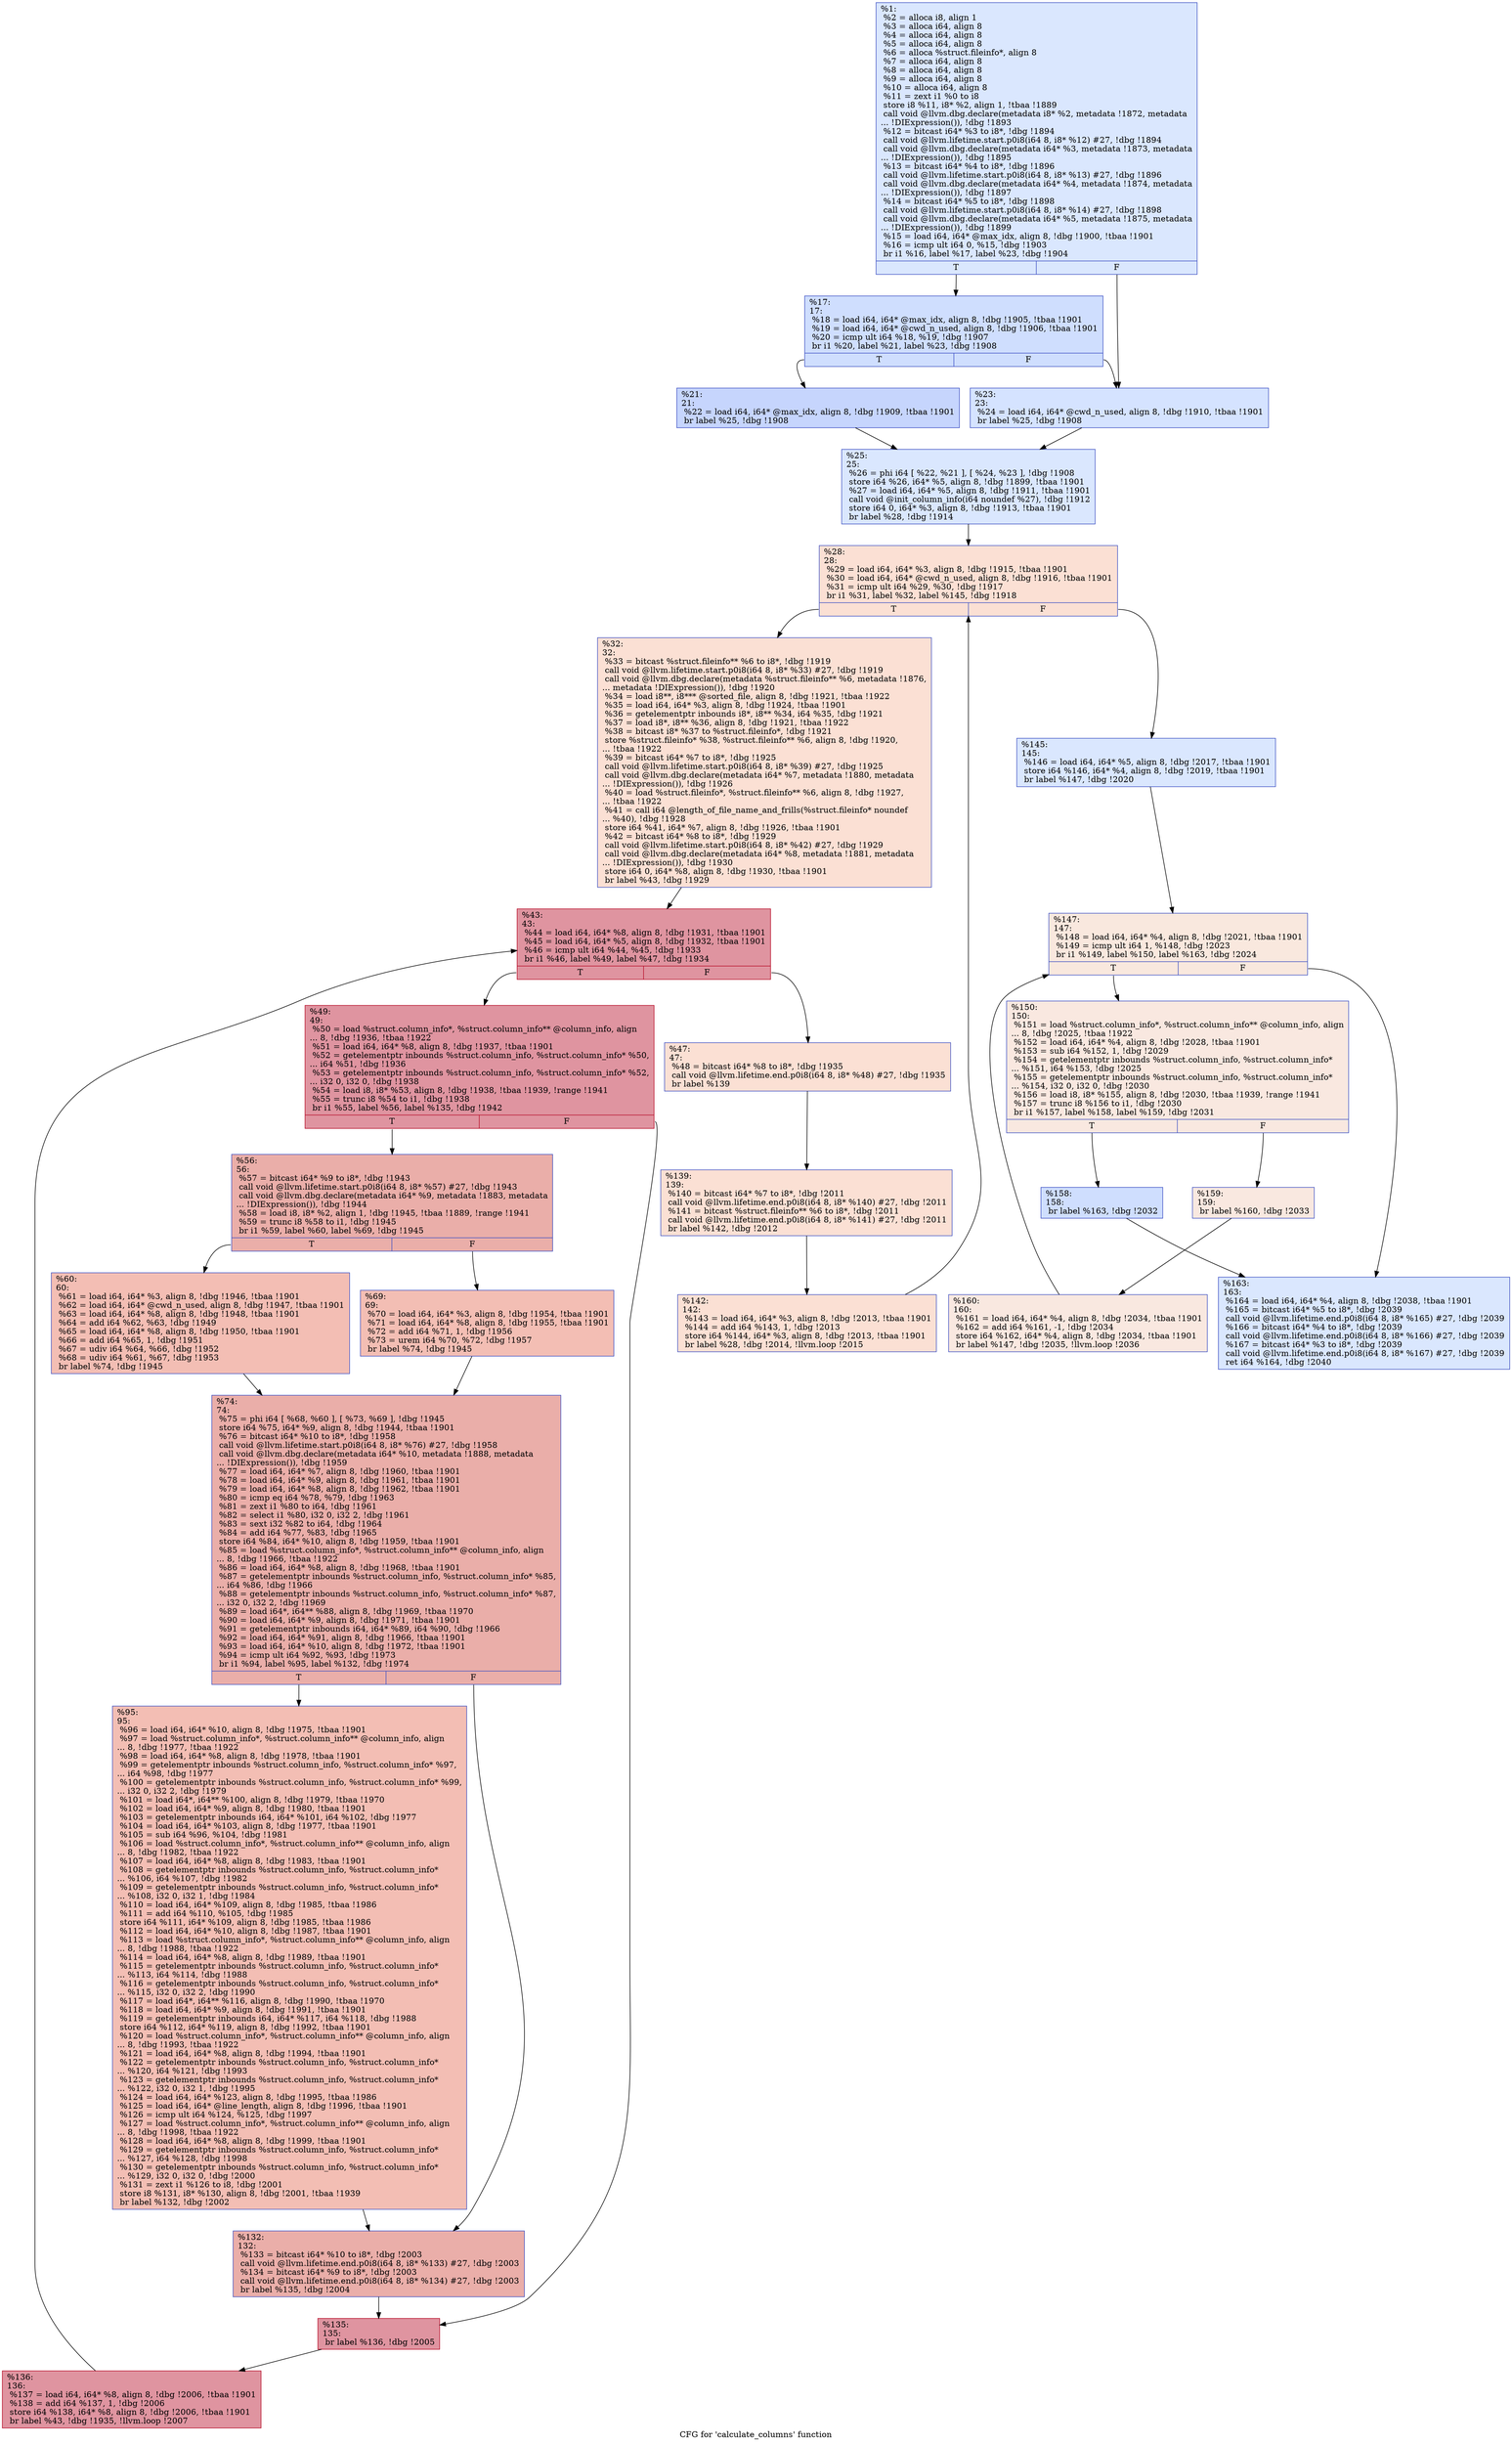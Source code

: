 digraph "CFG for 'calculate_columns' function" {
	label="CFG for 'calculate_columns' function";

	Node0x20a9290 [shape=record,color="#3d50c3ff", style=filled, fillcolor="#abc8fd70",label="{%1:\l  %2 = alloca i8, align 1\l  %3 = alloca i64, align 8\l  %4 = alloca i64, align 8\l  %5 = alloca i64, align 8\l  %6 = alloca %struct.fileinfo*, align 8\l  %7 = alloca i64, align 8\l  %8 = alloca i64, align 8\l  %9 = alloca i64, align 8\l  %10 = alloca i64, align 8\l  %11 = zext i1 %0 to i8\l  store i8 %11, i8* %2, align 1, !tbaa !1889\l  call void @llvm.dbg.declare(metadata i8* %2, metadata !1872, metadata\l... !DIExpression()), !dbg !1893\l  %12 = bitcast i64* %3 to i8*, !dbg !1894\l  call void @llvm.lifetime.start.p0i8(i64 8, i8* %12) #27, !dbg !1894\l  call void @llvm.dbg.declare(metadata i64* %3, metadata !1873, metadata\l... !DIExpression()), !dbg !1895\l  %13 = bitcast i64* %4 to i8*, !dbg !1896\l  call void @llvm.lifetime.start.p0i8(i64 8, i8* %13) #27, !dbg !1896\l  call void @llvm.dbg.declare(metadata i64* %4, metadata !1874, metadata\l... !DIExpression()), !dbg !1897\l  %14 = bitcast i64* %5 to i8*, !dbg !1898\l  call void @llvm.lifetime.start.p0i8(i64 8, i8* %14) #27, !dbg !1898\l  call void @llvm.dbg.declare(metadata i64* %5, metadata !1875, metadata\l... !DIExpression()), !dbg !1899\l  %15 = load i64, i64* @max_idx, align 8, !dbg !1900, !tbaa !1901\l  %16 = icmp ult i64 0, %15, !dbg !1903\l  br i1 %16, label %17, label %23, !dbg !1904\l|{<s0>T|<s1>F}}"];
	Node0x20a9290:s0 -> Node0x20a9440;
	Node0x20a9290:s1 -> Node0x20a94e0;
	Node0x20a9440 [shape=record,color="#3d50c3ff", style=filled, fillcolor="#93b5fe70",label="{%17:\l17:                                               \l  %18 = load i64, i64* @max_idx, align 8, !dbg !1905, !tbaa !1901\l  %19 = load i64, i64* @cwd_n_used, align 8, !dbg !1906, !tbaa !1901\l  %20 = icmp ult i64 %18, %19, !dbg !1907\l  br i1 %20, label %21, label %23, !dbg !1908\l|{<s0>T|<s1>F}}"];
	Node0x20a9440:s0 -> Node0x20a9490;
	Node0x20a9440:s1 -> Node0x20a94e0;
	Node0x20a9490 [shape=record,color="#3d50c3ff", style=filled, fillcolor="#7ea1fa70",label="{%21:\l21:                                               \l  %22 = load i64, i64* @max_idx, align 8, !dbg !1909, !tbaa !1901\l  br label %25, !dbg !1908\l}"];
	Node0x20a9490 -> Node0x20a9530;
	Node0x20a94e0 [shape=record,color="#3d50c3ff", style=filled, fillcolor="#a1c0ff70",label="{%23:\l23:                                               \l  %24 = load i64, i64* @cwd_n_used, align 8, !dbg !1910, !tbaa !1901\l  br label %25, !dbg !1908\l}"];
	Node0x20a94e0 -> Node0x20a9530;
	Node0x20a9530 [shape=record,color="#3d50c3ff", style=filled, fillcolor="#abc8fd70",label="{%25:\l25:                                               \l  %26 = phi i64 [ %22, %21 ], [ %24, %23 ], !dbg !1908\l  store i64 %26, i64* %5, align 8, !dbg !1899, !tbaa !1901\l  %27 = load i64, i64* %5, align 8, !dbg !1911, !tbaa !1901\l  call void @init_column_info(i64 noundef %27), !dbg !1912\l  store i64 0, i64* %3, align 8, !dbg !1913, !tbaa !1901\l  br label %28, !dbg !1914\l}"];
	Node0x20a9530 -> Node0x20a9580;
	Node0x20a9580 [shape=record,color="#3d50c3ff", style=filled, fillcolor="#f7b99e70",label="{%28:\l28:                                               \l  %29 = load i64, i64* %3, align 8, !dbg !1915, !tbaa !1901\l  %30 = load i64, i64* @cwd_n_used, align 8, !dbg !1916, !tbaa !1901\l  %31 = icmp ult i64 %29, %30, !dbg !1917\l  br i1 %31, label %32, label %145, !dbg !1918\l|{<s0>T|<s1>F}}"];
	Node0x20a9580:s0 -> Node0x20a95d0;
	Node0x20a9580:s1 -> Node0x20a9a30;
	Node0x20a95d0 [shape=record,color="#3d50c3ff", style=filled, fillcolor="#f7b99e70",label="{%32:\l32:                                               \l  %33 = bitcast %struct.fileinfo** %6 to i8*, !dbg !1919\l  call void @llvm.lifetime.start.p0i8(i64 8, i8* %33) #27, !dbg !1919\l  call void @llvm.dbg.declare(metadata %struct.fileinfo** %6, metadata !1876,\l... metadata !DIExpression()), !dbg !1920\l  %34 = load i8**, i8*** @sorted_file, align 8, !dbg !1921, !tbaa !1922\l  %35 = load i64, i64* %3, align 8, !dbg !1924, !tbaa !1901\l  %36 = getelementptr inbounds i8*, i8** %34, i64 %35, !dbg !1921\l  %37 = load i8*, i8** %36, align 8, !dbg !1921, !tbaa !1922\l  %38 = bitcast i8* %37 to %struct.fileinfo*, !dbg !1921\l  store %struct.fileinfo* %38, %struct.fileinfo** %6, align 8, !dbg !1920,\l... !tbaa !1922\l  %39 = bitcast i64* %7 to i8*, !dbg !1925\l  call void @llvm.lifetime.start.p0i8(i64 8, i8* %39) #27, !dbg !1925\l  call void @llvm.dbg.declare(metadata i64* %7, metadata !1880, metadata\l... !DIExpression()), !dbg !1926\l  %40 = load %struct.fileinfo*, %struct.fileinfo** %6, align 8, !dbg !1927,\l... !tbaa !1922\l  %41 = call i64 @length_of_file_name_and_frills(%struct.fileinfo* noundef\l... %40), !dbg !1928\l  store i64 %41, i64* %7, align 8, !dbg !1926, !tbaa !1901\l  %42 = bitcast i64* %8 to i8*, !dbg !1929\l  call void @llvm.lifetime.start.p0i8(i64 8, i8* %42) #27, !dbg !1929\l  call void @llvm.dbg.declare(metadata i64* %8, metadata !1881, metadata\l... !DIExpression()), !dbg !1930\l  store i64 0, i64* %8, align 8, !dbg !1930, !tbaa !1901\l  br label %43, !dbg !1929\l}"];
	Node0x20a95d0 -> Node0x20a9620;
	Node0x20a9620 [shape=record,color="#b70d28ff", style=filled, fillcolor="#b70d2870",label="{%43:\l43:                                               \l  %44 = load i64, i64* %8, align 8, !dbg !1931, !tbaa !1901\l  %45 = load i64, i64* %5, align 8, !dbg !1932, !tbaa !1901\l  %46 = icmp ult i64 %44, %45, !dbg !1933\l  br i1 %46, label %49, label %47, !dbg !1934\l|{<s0>T|<s1>F}}"];
	Node0x20a9620:s0 -> Node0x20a96c0;
	Node0x20a9620:s1 -> Node0x20a9670;
	Node0x20a9670 [shape=record,color="#3d50c3ff", style=filled, fillcolor="#f7b99e70",label="{%47:\l47:                                               \l  %48 = bitcast i64* %8 to i8*, !dbg !1935\l  call void @llvm.lifetime.end.p0i8(i64 8, i8* %48) #27, !dbg !1935\l  br label %139\l}"];
	Node0x20a9670 -> Node0x20a9990;
	Node0x20a96c0 [shape=record,color="#b70d28ff", style=filled, fillcolor="#b70d2870",label="{%49:\l49:                                               \l  %50 = load %struct.column_info*, %struct.column_info** @column_info, align\l... 8, !dbg !1936, !tbaa !1922\l  %51 = load i64, i64* %8, align 8, !dbg !1937, !tbaa !1901\l  %52 = getelementptr inbounds %struct.column_info, %struct.column_info* %50,\l... i64 %51, !dbg !1936\l  %53 = getelementptr inbounds %struct.column_info, %struct.column_info* %52,\l... i32 0, i32 0, !dbg !1938\l  %54 = load i8, i8* %53, align 8, !dbg !1938, !tbaa !1939, !range !1941\l  %55 = trunc i8 %54 to i1, !dbg !1938\l  br i1 %55, label %56, label %135, !dbg !1942\l|{<s0>T|<s1>F}}"];
	Node0x20a96c0:s0 -> Node0x20a9710;
	Node0x20a96c0:s1 -> Node0x20a98f0;
	Node0x20a9710 [shape=record,color="#3d50c3ff", style=filled, fillcolor="#d0473d70",label="{%56:\l56:                                               \l  %57 = bitcast i64* %9 to i8*, !dbg !1943\l  call void @llvm.lifetime.start.p0i8(i64 8, i8* %57) #27, !dbg !1943\l  call void @llvm.dbg.declare(metadata i64* %9, metadata !1883, metadata\l... !DIExpression()), !dbg !1944\l  %58 = load i8, i8* %2, align 1, !dbg !1945, !tbaa !1889, !range !1941\l  %59 = trunc i8 %58 to i1, !dbg !1945\l  br i1 %59, label %60, label %69, !dbg !1945\l|{<s0>T|<s1>F}}"];
	Node0x20a9710:s0 -> Node0x20a9760;
	Node0x20a9710:s1 -> Node0x20a97b0;
	Node0x20a9760 [shape=record,color="#3d50c3ff", style=filled, fillcolor="#e36c5570",label="{%60:\l60:                                               \l  %61 = load i64, i64* %3, align 8, !dbg !1946, !tbaa !1901\l  %62 = load i64, i64* @cwd_n_used, align 8, !dbg !1947, !tbaa !1901\l  %63 = load i64, i64* %8, align 8, !dbg !1948, !tbaa !1901\l  %64 = add i64 %62, %63, !dbg !1949\l  %65 = load i64, i64* %8, align 8, !dbg !1950, !tbaa !1901\l  %66 = add i64 %65, 1, !dbg !1951\l  %67 = udiv i64 %64, %66, !dbg !1952\l  %68 = udiv i64 %61, %67, !dbg !1953\l  br label %74, !dbg !1945\l}"];
	Node0x20a9760 -> Node0x20a9800;
	Node0x20a97b0 [shape=record,color="#3d50c3ff", style=filled, fillcolor="#e36c5570",label="{%69:\l69:                                               \l  %70 = load i64, i64* %3, align 8, !dbg !1954, !tbaa !1901\l  %71 = load i64, i64* %8, align 8, !dbg !1955, !tbaa !1901\l  %72 = add i64 %71, 1, !dbg !1956\l  %73 = urem i64 %70, %72, !dbg !1957\l  br label %74, !dbg !1945\l}"];
	Node0x20a97b0 -> Node0x20a9800;
	Node0x20a9800 [shape=record,color="#3d50c3ff", style=filled, fillcolor="#d0473d70",label="{%74:\l74:                                               \l  %75 = phi i64 [ %68, %60 ], [ %73, %69 ], !dbg !1945\l  store i64 %75, i64* %9, align 8, !dbg !1944, !tbaa !1901\l  %76 = bitcast i64* %10 to i8*, !dbg !1958\l  call void @llvm.lifetime.start.p0i8(i64 8, i8* %76) #27, !dbg !1958\l  call void @llvm.dbg.declare(metadata i64* %10, metadata !1888, metadata\l... !DIExpression()), !dbg !1959\l  %77 = load i64, i64* %7, align 8, !dbg !1960, !tbaa !1901\l  %78 = load i64, i64* %9, align 8, !dbg !1961, !tbaa !1901\l  %79 = load i64, i64* %8, align 8, !dbg !1962, !tbaa !1901\l  %80 = icmp eq i64 %78, %79, !dbg !1963\l  %81 = zext i1 %80 to i64, !dbg !1961\l  %82 = select i1 %80, i32 0, i32 2, !dbg !1961\l  %83 = sext i32 %82 to i64, !dbg !1964\l  %84 = add i64 %77, %83, !dbg !1965\l  store i64 %84, i64* %10, align 8, !dbg !1959, !tbaa !1901\l  %85 = load %struct.column_info*, %struct.column_info** @column_info, align\l... 8, !dbg !1966, !tbaa !1922\l  %86 = load i64, i64* %8, align 8, !dbg !1968, !tbaa !1901\l  %87 = getelementptr inbounds %struct.column_info, %struct.column_info* %85,\l... i64 %86, !dbg !1966\l  %88 = getelementptr inbounds %struct.column_info, %struct.column_info* %87,\l... i32 0, i32 2, !dbg !1969\l  %89 = load i64*, i64** %88, align 8, !dbg !1969, !tbaa !1970\l  %90 = load i64, i64* %9, align 8, !dbg !1971, !tbaa !1901\l  %91 = getelementptr inbounds i64, i64* %89, i64 %90, !dbg !1966\l  %92 = load i64, i64* %91, align 8, !dbg !1966, !tbaa !1901\l  %93 = load i64, i64* %10, align 8, !dbg !1972, !tbaa !1901\l  %94 = icmp ult i64 %92, %93, !dbg !1973\l  br i1 %94, label %95, label %132, !dbg !1974\l|{<s0>T|<s1>F}}"];
	Node0x20a9800:s0 -> Node0x20a9850;
	Node0x20a9800:s1 -> Node0x20a98a0;
	Node0x20a9850 [shape=record,color="#3d50c3ff", style=filled, fillcolor="#e36c5570",label="{%95:\l95:                                               \l  %96 = load i64, i64* %10, align 8, !dbg !1975, !tbaa !1901\l  %97 = load %struct.column_info*, %struct.column_info** @column_info, align\l... 8, !dbg !1977, !tbaa !1922\l  %98 = load i64, i64* %8, align 8, !dbg !1978, !tbaa !1901\l  %99 = getelementptr inbounds %struct.column_info, %struct.column_info* %97,\l... i64 %98, !dbg !1977\l  %100 = getelementptr inbounds %struct.column_info, %struct.column_info* %99,\l... i32 0, i32 2, !dbg !1979\l  %101 = load i64*, i64** %100, align 8, !dbg !1979, !tbaa !1970\l  %102 = load i64, i64* %9, align 8, !dbg !1980, !tbaa !1901\l  %103 = getelementptr inbounds i64, i64* %101, i64 %102, !dbg !1977\l  %104 = load i64, i64* %103, align 8, !dbg !1977, !tbaa !1901\l  %105 = sub i64 %96, %104, !dbg !1981\l  %106 = load %struct.column_info*, %struct.column_info** @column_info, align\l... 8, !dbg !1982, !tbaa !1922\l  %107 = load i64, i64* %8, align 8, !dbg !1983, !tbaa !1901\l  %108 = getelementptr inbounds %struct.column_info, %struct.column_info*\l... %106, i64 %107, !dbg !1982\l  %109 = getelementptr inbounds %struct.column_info, %struct.column_info*\l... %108, i32 0, i32 1, !dbg !1984\l  %110 = load i64, i64* %109, align 8, !dbg !1985, !tbaa !1986\l  %111 = add i64 %110, %105, !dbg !1985\l  store i64 %111, i64* %109, align 8, !dbg !1985, !tbaa !1986\l  %112 = load i64, i64* %10, align 8, !dbg !1987, !tbaa !1901\l  %113 = load %struct.column_info*, %struct.column_info** @column_info, align\l... 8, !dbg !1988, !tbaa !1922\l  %114 = load i64, i64* %8, align 8, !dbg !1989, !tbaa !1901\l  %115 = getelementptr inbounds %struct.column_info, %struct.column_info*\l... %113, i64 %114, !dbg !1988\l  %116 = getelementptr inbounds %struct.column_info, %struct.column_info*\l... %115, i32 0, i32 2, !dbg !1990\l  %117 = load i64*, i64** %116, align 8, !dbg !1990, !tbaa !1970\l  %118 = load i64, i64* %9, align 8, !dbg !1991, !tbaa !1901\l  %119 = getelementptr inbounds i64, i64* %117, i64 %118, !dbg !1988\l  store i64 %112, i64* %119, align 8, !dbg !1992, !tbaa !1901\l  %120 = load %struct.column_info*, %struct.column_info** @column_info, align\l... 8, !dbg !1993, !tbaa !1922\l  %121 = load i64, i64* %8, align 8, !dbg !1994, !tbaa !1901\l  %122 = getelementptr inbounds %struct.column_info, %struct.column_info*\l... %120, i64 %121, !dbg !1993\l  %123 = getelementptr inbounds %struct.column_info, %struct.column_info*\l... %122, i32 0, i32 1, !dbg !1995\l  %124 = load i64, i64* %123, align 8, !dbg !1995, !tbaa !1986\l  %125 = load i64, i64* @line_length, align 8, !dbg !1996, !tbaa !1901\l  %126 = icmp ult i64 %124, %125, !dbg !1997\l  %127 = load %struct.column_info*, %struct.column_info** @column_info, align\l... 8, !dbg !1998, !tbaa !1922\l  %128 = load i64, i64* %8, align 8, !dbg !1999, !tbaa !1901\l  %129 = getelementptr inbounds %struct.column_info, %struct.column_info*\l... %127, i64 %128, !dbg !1998\l  %130 = getelementptr inbounds %struct.column_info, %struct.column_info*\l... %129, i32 0, i32 0, !dbg !2000\l  %131 = zext i1 %126 to i8, !dbg !2001\l  store i8 %131, i8* %130, align 8, !dbg !2001, !tbaa !1939\l  br label %132, !dbg !2002\l}"];
	Node0x20a9850 -> Node0x20a98a0;
	Node0x20a98a0 [shape=record,color="#3d50c3ff", style=filled, fillcolor="#d0473d70",label="{%132:\l132:                                              \l  %133 = bitcast i64* %10 to i8*, !dbg !2003\l  call void @llvm.lifetime.end.p0i8(i64 8, i8* %133) #27, !dbg !2003\l  %134 = bitcast i64* %9 to i8*, !dbg !2003\l  call void @llvm.lifetime.end.p0i8(i64 8, i8* %134) #27, !dbg !2003\l  br label %135, !dbg !2004\l}"];
	Node0x20a98a0 -> Node0x20a98f0;
	Node0x20a98f0 [shape=record,color="#b70d28ff", style=filled, fillcolor="#b70d2870",label="{%135:\l135:                                              \l  br label %136, !dbg !2005\l}"];
	Node0x20a98f0 -> Node0x20a9940;
	Node0x20a9940 [shape=record,color="#b70d28ff", style=filled, fillcolor="#b70d2870",label="{%136:\l136:                                              \l  %137 = load i64, i64* %8, align 8, !dbg !2006, !tbaa !1901\l  %138 = add i64 %137, 1, !dbg !2006\l  store i64 %138, i64* %8, align 8, !dbg !2006, !tbaa !1901\l  br label %43, !dbg !1935, !llvm.loop !2007\l}"];
	Node0x20a9940 -> Node0x20a9620;
	Node0x20a9990 [shape=record,color="#3d50c3ff", style=filled, fillcolor="#f7b99e70",label="{%139:\l139:                                              \l  %140 = bitcast i64* %7 to i8*, !dbg !2011\l  call void @llvm.lifetime.end.p0i8(i64 8, i8* %140) #27, !dbg !2011\l  %141 = bitcast %struct.fileinfo** %6 to i8*, !dbg !2011\l  call void @llvm.lifetime.end.p0i8(i64 8, i8* %141) #27, !dbg !2011\l  br label %142, !dbg !2012\l}"];
	Node0x20a9990 -> Node0x20a99e0;
	Node0x20a99e0 [shape=record,color="#3d50c3ff", style=filled, fillcolor="#f7b99e70",label="{%142:\l142:                                              \l  %143 = load i64, i64* %3, align 8, !dbg !2013, !tbaa !1901\l  %144 = add i64 %143, 1, !dbg !2013\l  store i64 %144, i64* %3, align 8, !dbg !2013, !tbaa !1901\l  br label %28, !dbg !2014, !llvm.loop !2015\l}"];
	Node0x20a99e0 -> Node0x20a9580;
	Node0x20a9a30 [shape=record,color="#3d50c3ff", style=filled, fillcolor="#abc8fd70",label="{%145:\l145:                                              \l  %146 = load i64, i64* %5, align 8, !dbg !2017, !tbaa !1901\l  store i64 %146, i64* %4, align 8, !dbg !2019, !tbaa !1901\l  br label %147, !dbg !2020\l}"];
	Node0x20a9a30 -> Node0x20a9a80;
	Node0x20a9a80 [shape=record,color="#3d50c3ff", style=filled, fillcolor="#f2cab570",label="{%147:\l147:                                              \l  %148 = load i64, i64* %4, align 8, !dbg !2021, !tbaa !1901\l  %149 = icmp ult i64 1, %148, !dbg !2023\l  br i1 %149, label %150, label %163, !dbg !2024\l|{<s0>T|<s1>F}}"];
	Node0x20a9a80:s0 -> Node0x20a9ad0;
	Node0x20a9a80:s1 -> Node0x20a9c10;
	Node0x20a9ad0 [shape=record,color="#3d50c3ff", style=filled, fillcolor="#f1ccb870",label="{%150:\l150:                                              \l  %151 = load %struct.column_info*, %struct.column_info** @column_info, align\l... 8, !dbg !2025, !tbaa !1922\l  %152 = load i64, i64* %4, align 8, !dbg !2028, !tbaa !1901\l  %153 = sub i64 %152, 1, !dbg !2029\l  %154 = getelementptr inbounds %struct.column_info, %struct.column_info*\l... %151, i64 %153, !dbg !2025\l  %155 = getelementptr inbounds %struct.column_info, %struct.column_info*\l... %154, i32 0, i32 0, !dbg !2030\l  %156 = load i8, i8* %155, align 8, !dbg !2030, !tbaa !1939, !range !1941\l  %157 = trunc i8 %156 to i1, !dbg !2030\l  br i1 %157, label %158, label %159, !dbg !2031\l|{<s0>T|<s1>F}}"];
	Node0x20a9ad0:s0 -> Node0x20a9b20;
	Node0x20a9ad0:s1 -> Node0x20a9b70;
	Node0x20a9b20 [shape=record,color="#3d50c3ff", style=filled, fillcolor="#93b5fe70",label="{%158:\l158:                                              \l  br label %163, !dbg !2032\l}"];
	Node0x20a9b20 -> Node0x20a9c10;
	Node0x20a9b70 [shape=record,color="#3d50c3ff", style=filled, fillcolor="#f1ccb870",label="{%159:\l159:                                              \l  br label %160, !dbg !2033\l}"];
	Node0x20a9b70 -> Node0x20a9bc0;
	Node0x20a9bc0 [shape=record,color="#3d50c3ff", style=filled, fillcolor="#f1ccb870",label="{%160:\l160:                                              \l  %161 = load i64, i64* %4, align 8, !dbg !2034, !tbaa !1901\l  %162 = add i64 %161, -1, !dbg !2034\l  store i64 %162, i64* %4, align 8, !dbg !2034, !tbaa !1901\l  br label %147, !dbg !2035, !llvm.loop !2036\l}"];
	Node0x20a9bc0 -> Node0x20a9a80;
	Node0x20a9c10 [shape=record,color="#3d50c3ff", style=filled, fillcolor="#abc8fd70",label="{%163:\l163:                                              \l  %164 = load i64, i64* %4, align 8, !dbg !2038, !tbaa !1901\l  %165 = bitcast i64* %5 to i8*, !dbg !2039\l  call void @llvm.lifetime.end.p0i8(i64 8, i8* %165) #27, !dbg !2039\l  %166 = bitcast i64* %4 to i8*, !dbg !2039\l  call void @llvm.lifetime.end.p0i8(i64 8, i8* %166) #27, !dbg !2039\l  %167 = bitcast i64* %3 to i8*, !dbg !2039\l  call void @llvm.lifetime.end.p0i8(i64 8, i8* %167) #27, !dbg !2039\l  ret i64 %164, !dbg !2040\l}"];
}
